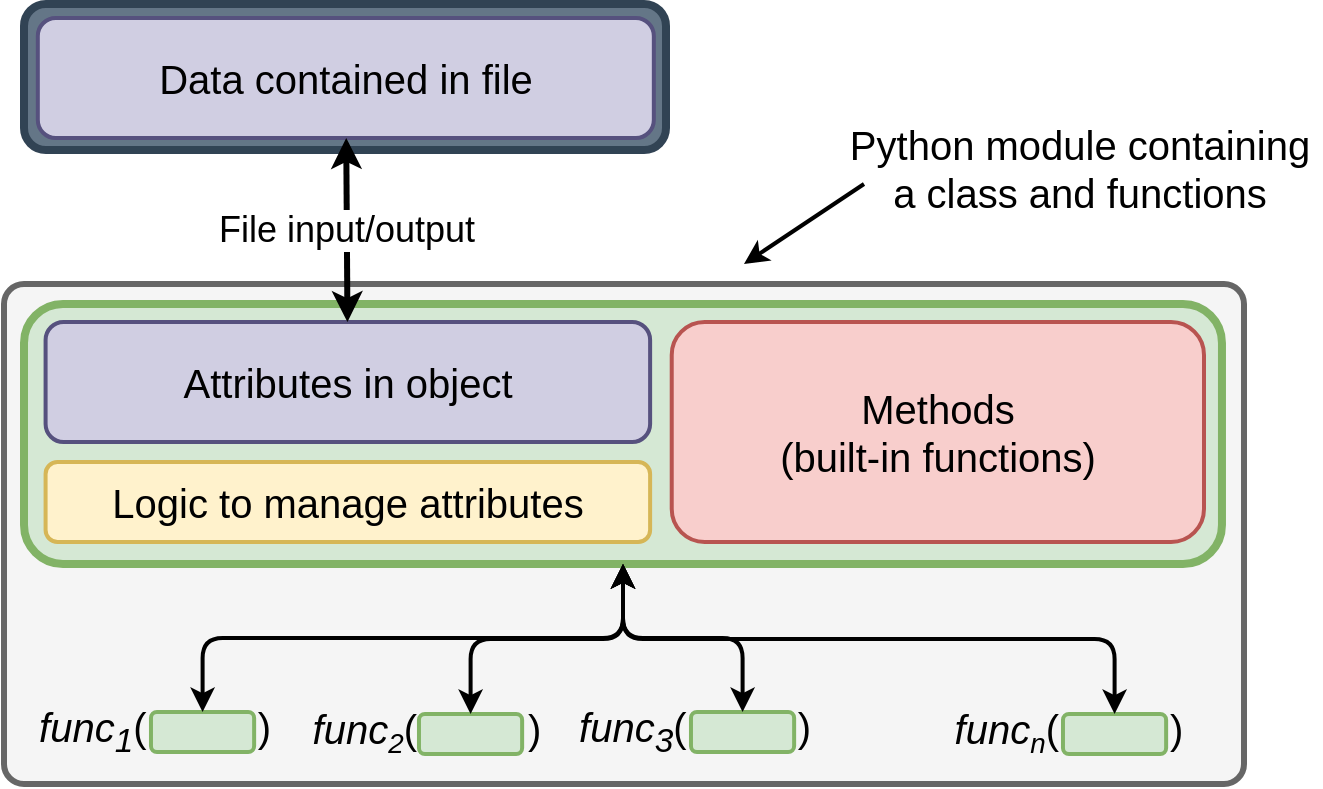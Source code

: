 <mxfile version="19.0.1" type="device"><diagram id="o-GlBjIIxTXlQrCIFuJj" name="Page-1"><mxGraphModel dx="1422" dy="850" grid="1" gridSize="10" guides="1" tooltips="1" connect="1" arrows="1" fold="1" page="1" pageScale="1" pageWidth="827" pageHeight="1169" math="0" shadow="0"><root><mxCell id="0"/><mxCell id="1" parent="0"/><mxCell id="YOwzDxQ_ZlnOnKqTeJGU-26" value="" style="rounded=1;whiteSpace=wrap;html=1;fontSize=20;fillColor=#f5f5f5;fontColor=#333333;strokeColor=#666666;strokeWidth=3;imageAspect=1;absoluteArcSize=1;" vertex="1" parent="1"><mxGeometry x="70" y="430" width="620" height="250" as="geometry"/></mxCell><mxCell id="YOwzDxQ_ZlnOnKqTeJGU-2" value="&lt;span style=&quot;font-weight: 400;&quot;&gt;&lt;font style=&quot;font-size: 20px;&quot;&gt;&lt;i style=&quot;&quot;&gt;func&lt;sub&gt;1&lt;/sub&gt;&lt;/i&gt;(&amp;nbsp; &amp;nbsp; &amp;nbsp; &amp;nbsp; &amp;nbsp; )&lt;/font&gt;&lt;/span&gt;" style="text;strokeColor=none;fillColor=none;html=1;fontSize=20;fontStyle=1;verticalAlign=middle;align=center;rounded=1;shadow=0;glass=0;sketch=0;fontColor=#000000;labelPosition=center;verticalLabelPosition=middle;container=0;" vertex="1" parent="1"><mxGeometry x="81.0" y="634" width="128.966" height="40" as="geometry"/></mxCell><mxCell id="YOwzDxQ_ZlnOnKqTeJGU-16" value="&lt;span style=&quot;font-weight: 400;&quot;&gt;&lt;font style=&quot;&quot;&gt;&lt;i style=&quot;&quot;&gt;func&lt;span style=&quot;font-size: 16.667px;&quot;&gt;&lt;sub&gt;2&lt;/sub&gt;&lt;/span&gt;&lt;/i&gt;(&amp;nbsp; &amp;nbsp; &amp;nbsp; &amp;nbsp; &amp;nbsp; )&lt;/font&gt;&lt;/span&gt;" style="text;strokeColor=none;fillColor=none;html=1;fontSize=20;fontStyle=1;verticalAlign=middle;align=center;rounded=1;shadow=0;glass=0;sketch=0;fontColor=#000000;labelPosition=center;verticalLabelPosition=middle;container=0;" vertex="1" parent="1"><mxGeometry x="217" y="634" width="128.966" height="40" as="geometry"/></mxCell><mxCell id="YOwzDxQ_ZlnOnKqTeJGU-10" value="&lt;span style=&quot;font-weight: 400;&quot;&gt;&lt;font style=&quot;font-size: 20px;&quot;&gt;&lt;i style=&quot;&quot;&gt;func&lt;sub&gt;3&lt;/sub&gt;&lt;/i&gt;(&amp;nbsp; &amp;nbsp; &amp;nbsp; &amp;nbsp; &amp;nbsp; )&lt;/font&gt;&lt;/span&gt;" style="text;strokeColor=none;fillColor=none;html=1;fontSize=20;fontStyle=1;verticalAlign=middle;align=center;rounded=1;shadow=0;glass=0;sketch=0;fontColor=#000000;labelPosition=center;verticalLabelPosition=middle;container=0;" vertex="1" parent="1"><mxGeometry x="351" y="634" width="128.966" height="40" as="geometry"/></mxCell><mxCell id="YOwzDxQ_ZlnOnKqTeJGU-13" value="&lt;span style=&quot;font-weight: 400;&quot;&gt;&lt;font style=&quot;&quot;&gt;&lt;i style=&quot;&quot;&gt;func&lt;span style=&quot;font-size: 16.667px;&quot;&gt;&lt;sub&gt;n&lt;/sub&gt;&lt;/span&gt;&lt;/i&gt;(&amp;nbsp; &amp;nbsp; &amp;nbsp; &amp;nbsp; &amp;nbsp; )&lt;/font&gt;&lt;/span&gt;" style="text;strokeColor=none;fillColor=none;html=1;fontSize=20;fontStyle=1;verticalAlign=middle;align=center;rounded=1;shadow=0;glass=0;sketch=0;fontColor=#000000;labelPosition=center;verticalLabelPosition=middle;" vertex="1" parent="1"><mxGeometry x="538" y="634" width="128.966" height="40" as="geometry"/></mxCell><mxCell id="MvFuOAibIjmGyKfd0Iik-22" value="" style="group;absoluteArcSize=1;" parent="1" vertex="1" connectable="0"><mxGeometry x="80" y="290" width="330" height="80" as="geometry"/></mxCell><mxCell id="MvFuOAibIjmGyKfd0Iik-23" value="" style="rounded=1;whiteSpace=wrap;html=1;shadow=0;glass=0;sketch=0;fontSize=20;strokeWidth=4;fillColor=#647687;strokeColor=#314354;fontColor=#ffffff;container=0;" parent="MvFuOAibIjmGyKfd0Iik-22" vertex="1"><mxGeometry width="321" height="73" as="geometry"/></mxCell><mxCell id="MvFuOAibIjmGyKfd0Iik-24" value="Data contained in file" style="rounded=1;whiteSpace=wrap;html=1;fillColor=#d0cee2;strokeColor=#56517e;fontSize=20;sketch=0;glass=0;strokeWidth=2;container=0;" parent="MvFuOAibIjmGyKfd0Iik-22" vertex="1"><mxGeometry x="6.91" y="7" width="308.003" height="60" as="geometry"/></mxCell><mxCell id="MvFuOAibIjmGyKfd0Iik-26" value="" style="group;absoluteArcSize=1;" parent="1" vertex="1" connectable="0"><mxGeometry x="80" y="440" width="598.985" height="130" as="geometry"/></mxCell><mxCell id="MvFuOAibIjmGyKfd0Iik-27" value="" style="rounded=1;whiteSpace=wrap;html=1;shadow=0;glass=0;sketch=0;fontSize=20;strokeWidth=4;fillColor=#d5e8d4;strokeColor=#82b366;" parent="MvFuOAibIjmGyKfd0Iik-26" vertex="1"><mxGeometry width="598.985" height="130" as="geometry"/></mxCell><mxCell id="MvFuOAibIjmGyKfd0Iik-28" value="Attributes in object" style="rounded=1;whiteSpace=wrap;html=1;fillColor=#d0cee2;strokeColor=#56517e;fontSize=20;sketch=0;glass=0;strokeWidth=2;" parent="MvFuOAibIjmGyKfd0Iik-26" vertex="1"><mxGeometry x="10.795" y="9" width="302.266" height="60" as="geometry"/></mxCell><mxCell id="MvFuOAibIjmGyKfd0Iik-29" value="Logic to manage attributes" style="rounded=1;whiteSpace=wrap;html=1;fillColor=#fff2cc;strokeColor=#d6b656;fontSize=20;sketch=0;glass=0;strokeWidth=2;" parent="MvFuOAibIjmGyKfd0Iik-26" vertex="1"><mxGeometry x="10.795" y="79" width="302.266" height="40" as="geometry"/></mxCell><mxCell id="MvFuOAibIjmGyKfd0Iik-30" value="Methods&lt;br&gt;(built-in functions)" style="rounded=1;whiteSpace=wrap;html=1;fillColor=#f8cecc;strokeColor=#b85450;fontSize=20;sketch=0;glass=0;strokeWidth=2;" parent="MvFuOAibIjmGyKfd0Iik-26" vertex="1"><mxGeometry x="323.86" y="9" width="266.14" height="110" as="geometry"/></mxCell><mxCell id="MvFuOAibIjmGyKfd0Iik-31" value="&lt;font style=&quot;font-size: 18px;&quot;&gt;File input/output&lt;/font&gt;" style="endArrow=classic;startArrow=classic;html=1;strokeWidth=3;curved=1;" parent="1" source="MvFuOAibIjmGyKfd0Iik-28" target="MvFuOAibIjmGyKfd0Iik-24" edge="1"><mxGeometry width="50" height="50" relative="1" as="geometry"><mxPoint x="330" y="380" as="sourcePoint"/><mxPoint x="380" y="330" as="targetPoint"/></mxGeometry></mxCell><mxCell id="YOwzDxQ_ZlnOnKqTeJGU-3" value="" style="rounded=1;whiteSpace=wrap;html=1;shadow=0;glass=0;sketch=0;fontSize=20;strokeWidth=2;fillColor=#d5e8d4;strokeColor=#82b366;container=0;" vertex="1" parent="1"><mxGeometry x="143.483" y="644" width="51.586" height="20" as="geometry"/></mxCell><mxCell id="YOwzDxQ_ZlnOnKqTeJGU-20" style="edgeStyle=orthogonalEdgeStyle;orthogonalLoop=1;jettySize=auto;html=1;fontSize=20;strokeColor=default;startArrow=classic;startFill=1;endArrow=classic;endFill=1;rounded=1;strokeWidth=2;" edge="1" parent="1" source="YOwzDxQ_ZlnOnKqTeJGU-3" target="MvFuOAibIjmGyKfd0Iik-27"><mxGeometry relative="1" as="geometry"/></mxCell><mxCell id="YOwzDxQ_ZlnOnKqTeJGU-9" value="" style="rounded=1;whiteSpace=wrap;html=1;shadow=0;glass=0;sketch=0;fontSize=20;strokeWidth=2;fillColor=#d5e8d4;strokeColor=#82b366;container=0;" vertex="1" parent="1"><mxGeometry x="413.483" y="644" width="51.586" height="20" as="geometry"/></mxCell><mxCell id="YOwzDxQ_ZlnOnKqTeJGU-21" style="edgeStyle=orthogonalEdgeStyle;orthogonalLoop=1;jettySize=auto;html=1;fontSize=20;startArrow=classic;startFill=1;endArrow=classic;endFill=1;strokeColor=default;rounded=1;strokeWidth=2;" edge="1" parent="1" source="YOwzDxQ_ZlnOnKqTeJGU-9" target="MvFuOAibIjmGyKfd0Iik-27"><mxGeometry relative="1" as="geometry"/></mxCell><mxCell id="YOwzDxQ_ZlnOnKqTeJGU-12" value="" style="rounded=1;whiteSpace=wrap;html=1;shadow=0;glass=0;sketch=0;fontSize=20;strokeWidth=2;fillColor=#d5e8d4;strokeColor=#82b366;" vertex="1" parent="1"><mxGeometry x="599.483" y="645" width="51.586" height="20" as="geometry"/></mxCell><mxCell id="YOwzDxQ_ZlnOnKqTeJGU-22" style="edgeStyle=orthogonalEdgeStyle;orthogonalLoop=1;jettySize=auto;html=1;fontSize=20;startArrow=classic;startFill=1;endArrow=classic;endFill=1;strokeColor=default;rounded=1;strokeWidth=2;" edge="1" parent="1" source="YOwzDxQ_ZlnOnKqTeJGU-12" target="MvFuOAibIjmGyKfd0Iik-27"><mxGeometry relative="1" as="geometry"/></mxCell><mxCell id="YOwzDxQ_ZlnOnKqTeJGU-15" value="" style="rounded=1;whiteSpace=wrap;html=1;shadow=0;glass=0;sketch=0;fontSize=20;strokeWidth=2;fillColor=#d5e8d4;strokeColor=#82b366;container=0;" vertex="1" parent="1"><mxGeometry x="277.483" y="645" width="51.586" height="20" as="geometry"/></mxCell><mxCell id="YOwzDxQ_ZlnOnKqTeJGU-23" style="edgeStyle=orthogonalEdgeStyle;orthogonalLoop=1;jettySize=auto;html=1;fontSize=20;startArrow=classic;startFill=1;endArrow=classic;endFill=1;strokeColor=default;rounded=1;strokeWidth=2;" edge="1" parent="1" source="YOwzDxQ_ZlnOnKqTeJGU-15" target="MvFuOAibIjmGyKfd0Iik-27"><mxGeometry relative="1" as="geometry"/></mxCell><mxCell id="YOwzDxQ_ZlnOnKqTeJGU-27" value="Python module containing a class and functions" style="text;html=1;strokeColor=none;fillColor=none;align=center;verticalAlign=middle;whiteSpace=wrap;rounded=0;fontSize=20;" vertex="1" parent="1"><mxGeometry x="488.48" y="357" width="240" height="30" as="geometry"/></mxCell><mxCell id="YOwzDxQ_ZlnOnKqTeJGU-29" value="" style="endArrow=classic;html=1;rounded=1;fontSize=20;strokeColor=default;strokeWidth=2;" edge="1" parent="1"><mxGeometry width="50" height="50" relative="1" as="geometry"><mxPoint x="500" y="380" as="sourcePoint"/><mxPoint x="440" y="420" as="targetPoint"/></mxGeometry></mxCell></root></mxGraphModel></diagram></mxfile>